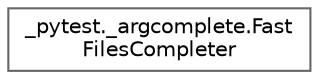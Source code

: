 digraph "Graphical Class Hierarchy"
{
 // LATEX_PDF_SIZE
  bgcolor="transparent";
  edge [fontname=Helvetica,fontsize=10,labelfontname=Helvetica,labelfontsize=10];
  node [fontname=Helvetica,fontsize=10,shape=box,height=0.2,width=0.4];
  rankdir="LR";
  Node0 [id="Node000000",label="_pytest._argcomplete.Fast\lFilesCompleter",height=0.2,width=0.4,color="grey40", fillcolor="white", style="filled",URL="$class__pytest_1_1__argcomplete_1_1_fast_files_completer.html",tooltip=" "];
}
